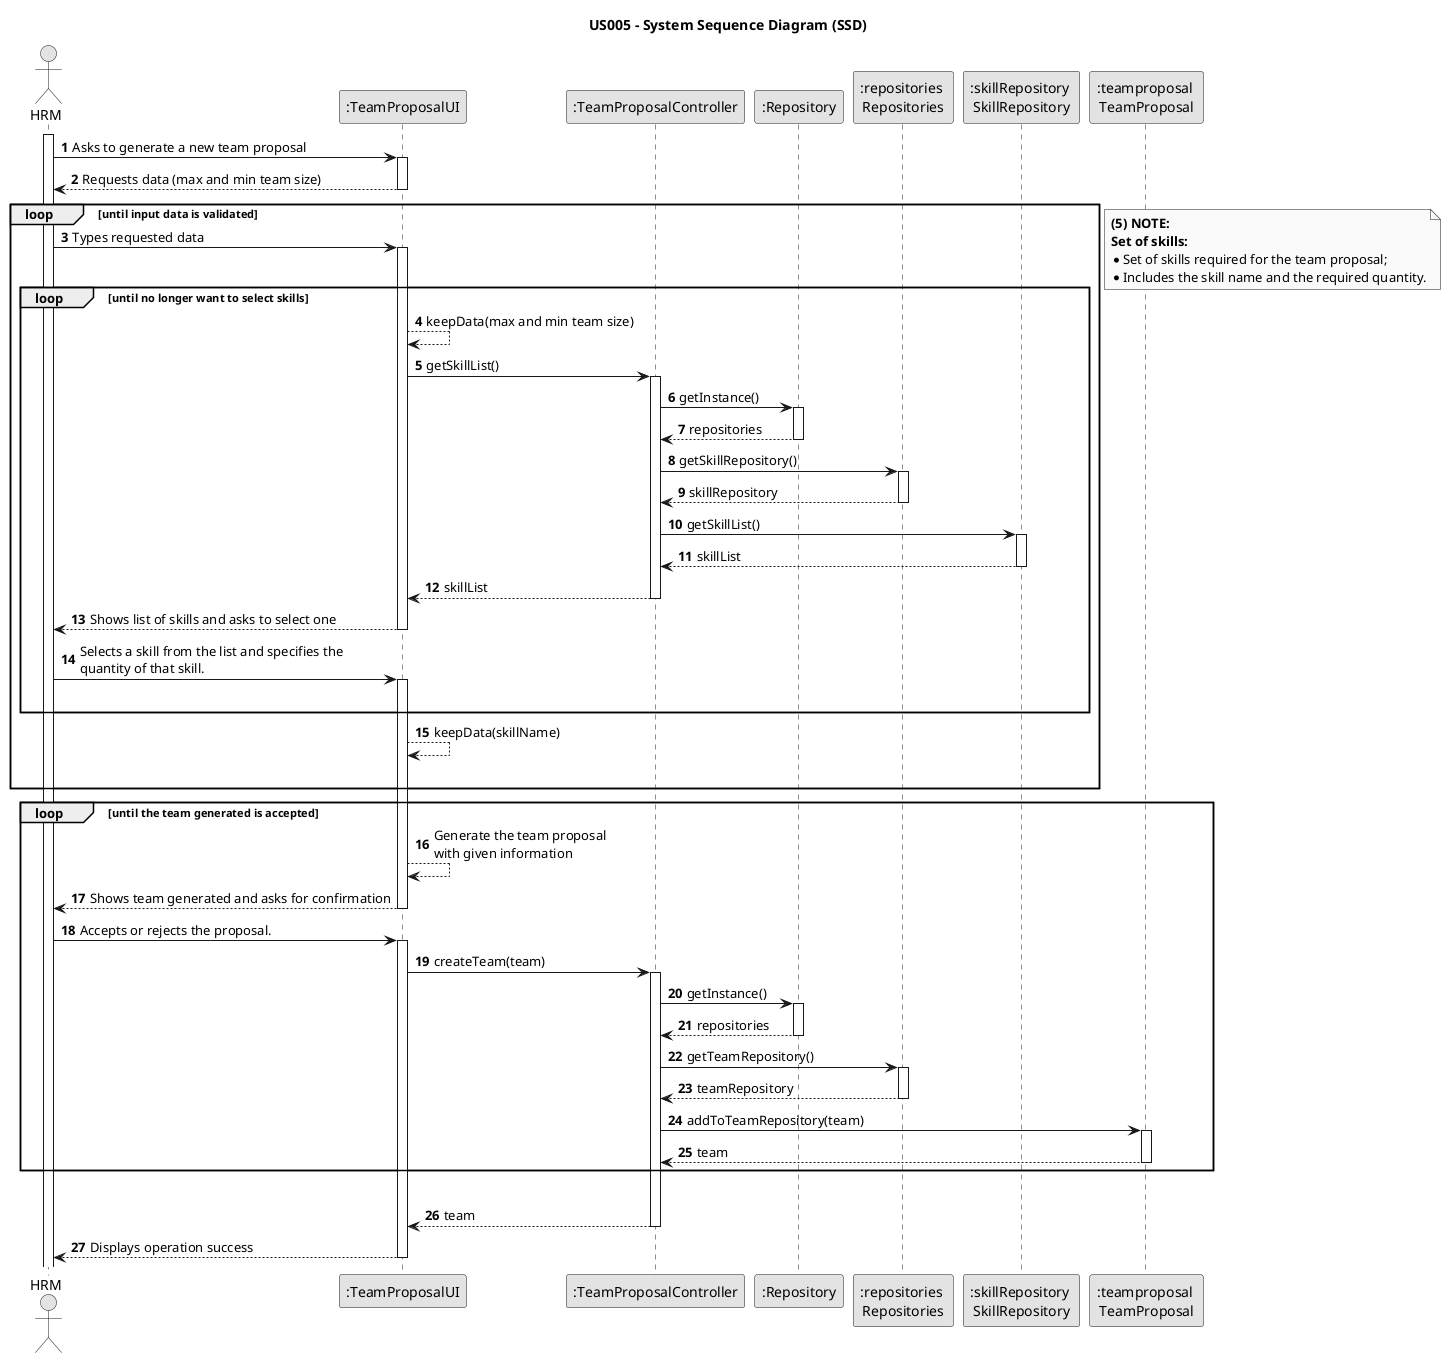 @startuml
skinparam monochrome true
skinparam packageStyle rectangle
skinparam shadowing false

title US005 - System Sequence Diagram (SSD)

autonumber

actor "HRM" as Employee
participant ":TeamProposalUI" as System
participant ":TeamProposalController" as TPC
participant ":Repository" as REP
participant ":repositories \nRepositories" as REPS
participant ":skillRepository \nSkillRepository" as SR
participant ":teamproposal \nTeamProposal" as TP


activate Employee

    Employee -> System : Asks to generate a new team proposal
    activate System

        System --> Employee : Requests data (max and min team size)
    deactivate System

    loop until input data is validated

    Employee -> System : Types requested data


    |||
        loop until no longer want to select skills
            activate System
                System --> System : keepData(max and min team size)
                System -> TPC : getSkillList()

                activate TPC
                    TPC -> REP : getInstance()

                    activate REP
                        REP --> TPC : repositories
                    deactivate REP
                    TPC -> REPS : getSkillRepository()

                    activate REPS
                        REPS --> TPC : skillRepository
                    deactivate REPS

                    TPC -> SR : getSkillList()

                    activate SR
                    SR --> TPC : skillList
                    deactivate SR

                    TPC --> System : skillList
                deactivate TPC
                System --> Employee : Shows list of skills and asks to select one
            deactivate System

            Employee -> System : Selects a skill from the list and specifies the \nquantity of that skill.
            activate System
    |||
        end loop

    System --> System : keepData(skillName)
    |||

        end loop

        note right
                **(5) NOTE:**
                **Set of skills:**
                *Set of skills required for the team proposal;
                *Includes the skill name and the required quantity.
        end note

    loop until the team generated is accepted
    System --> System: Generate the team proposal\nwith given information


        System --> Employee : Shows team generated and asks for confirmation

    deactivate System


    Employee -> System : Accepts or rejects the proposal.
    activate System
        System -> TPC : createTeam(team)
        activate TPC
            TPC -> REP : getInstance()

                activate REP
                REP --> TPC : repositories
                deactivate REP
                TPC -> REPS : getTeamRepository()

                activate REPS
                REPS --> TPC : teamRepository
                deactivate REPS
                TPC -> TP : addToTeamRepository(team)

                activate TP
                TP --> TPC : team
                deactivate TP


    end loop
    |||
        TPC --> System : team
        deactivate TPC


        System --> Employee : Displays operation success
    deactivate System

@enduml